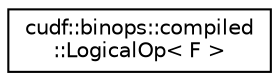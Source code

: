 digraph "Graphical Class Hierarchy"
{
  edge [fontname="Helvetica",fontsize="10",labelfontname="Helvetica",labelfontsize="10"];
  node [fontname="Helvetica",fontsize="10",shape=record];
  rankdir="LR";
  Node0 [label="cudf::binops::compiled\l::LogicalOp\< F \>",height=0.2,width=0.4,color="black", fillcolor="white", style="filled",URL="$structcudf_1_1binops_1_1compiled_1_1LogicalOp.html"];
}
